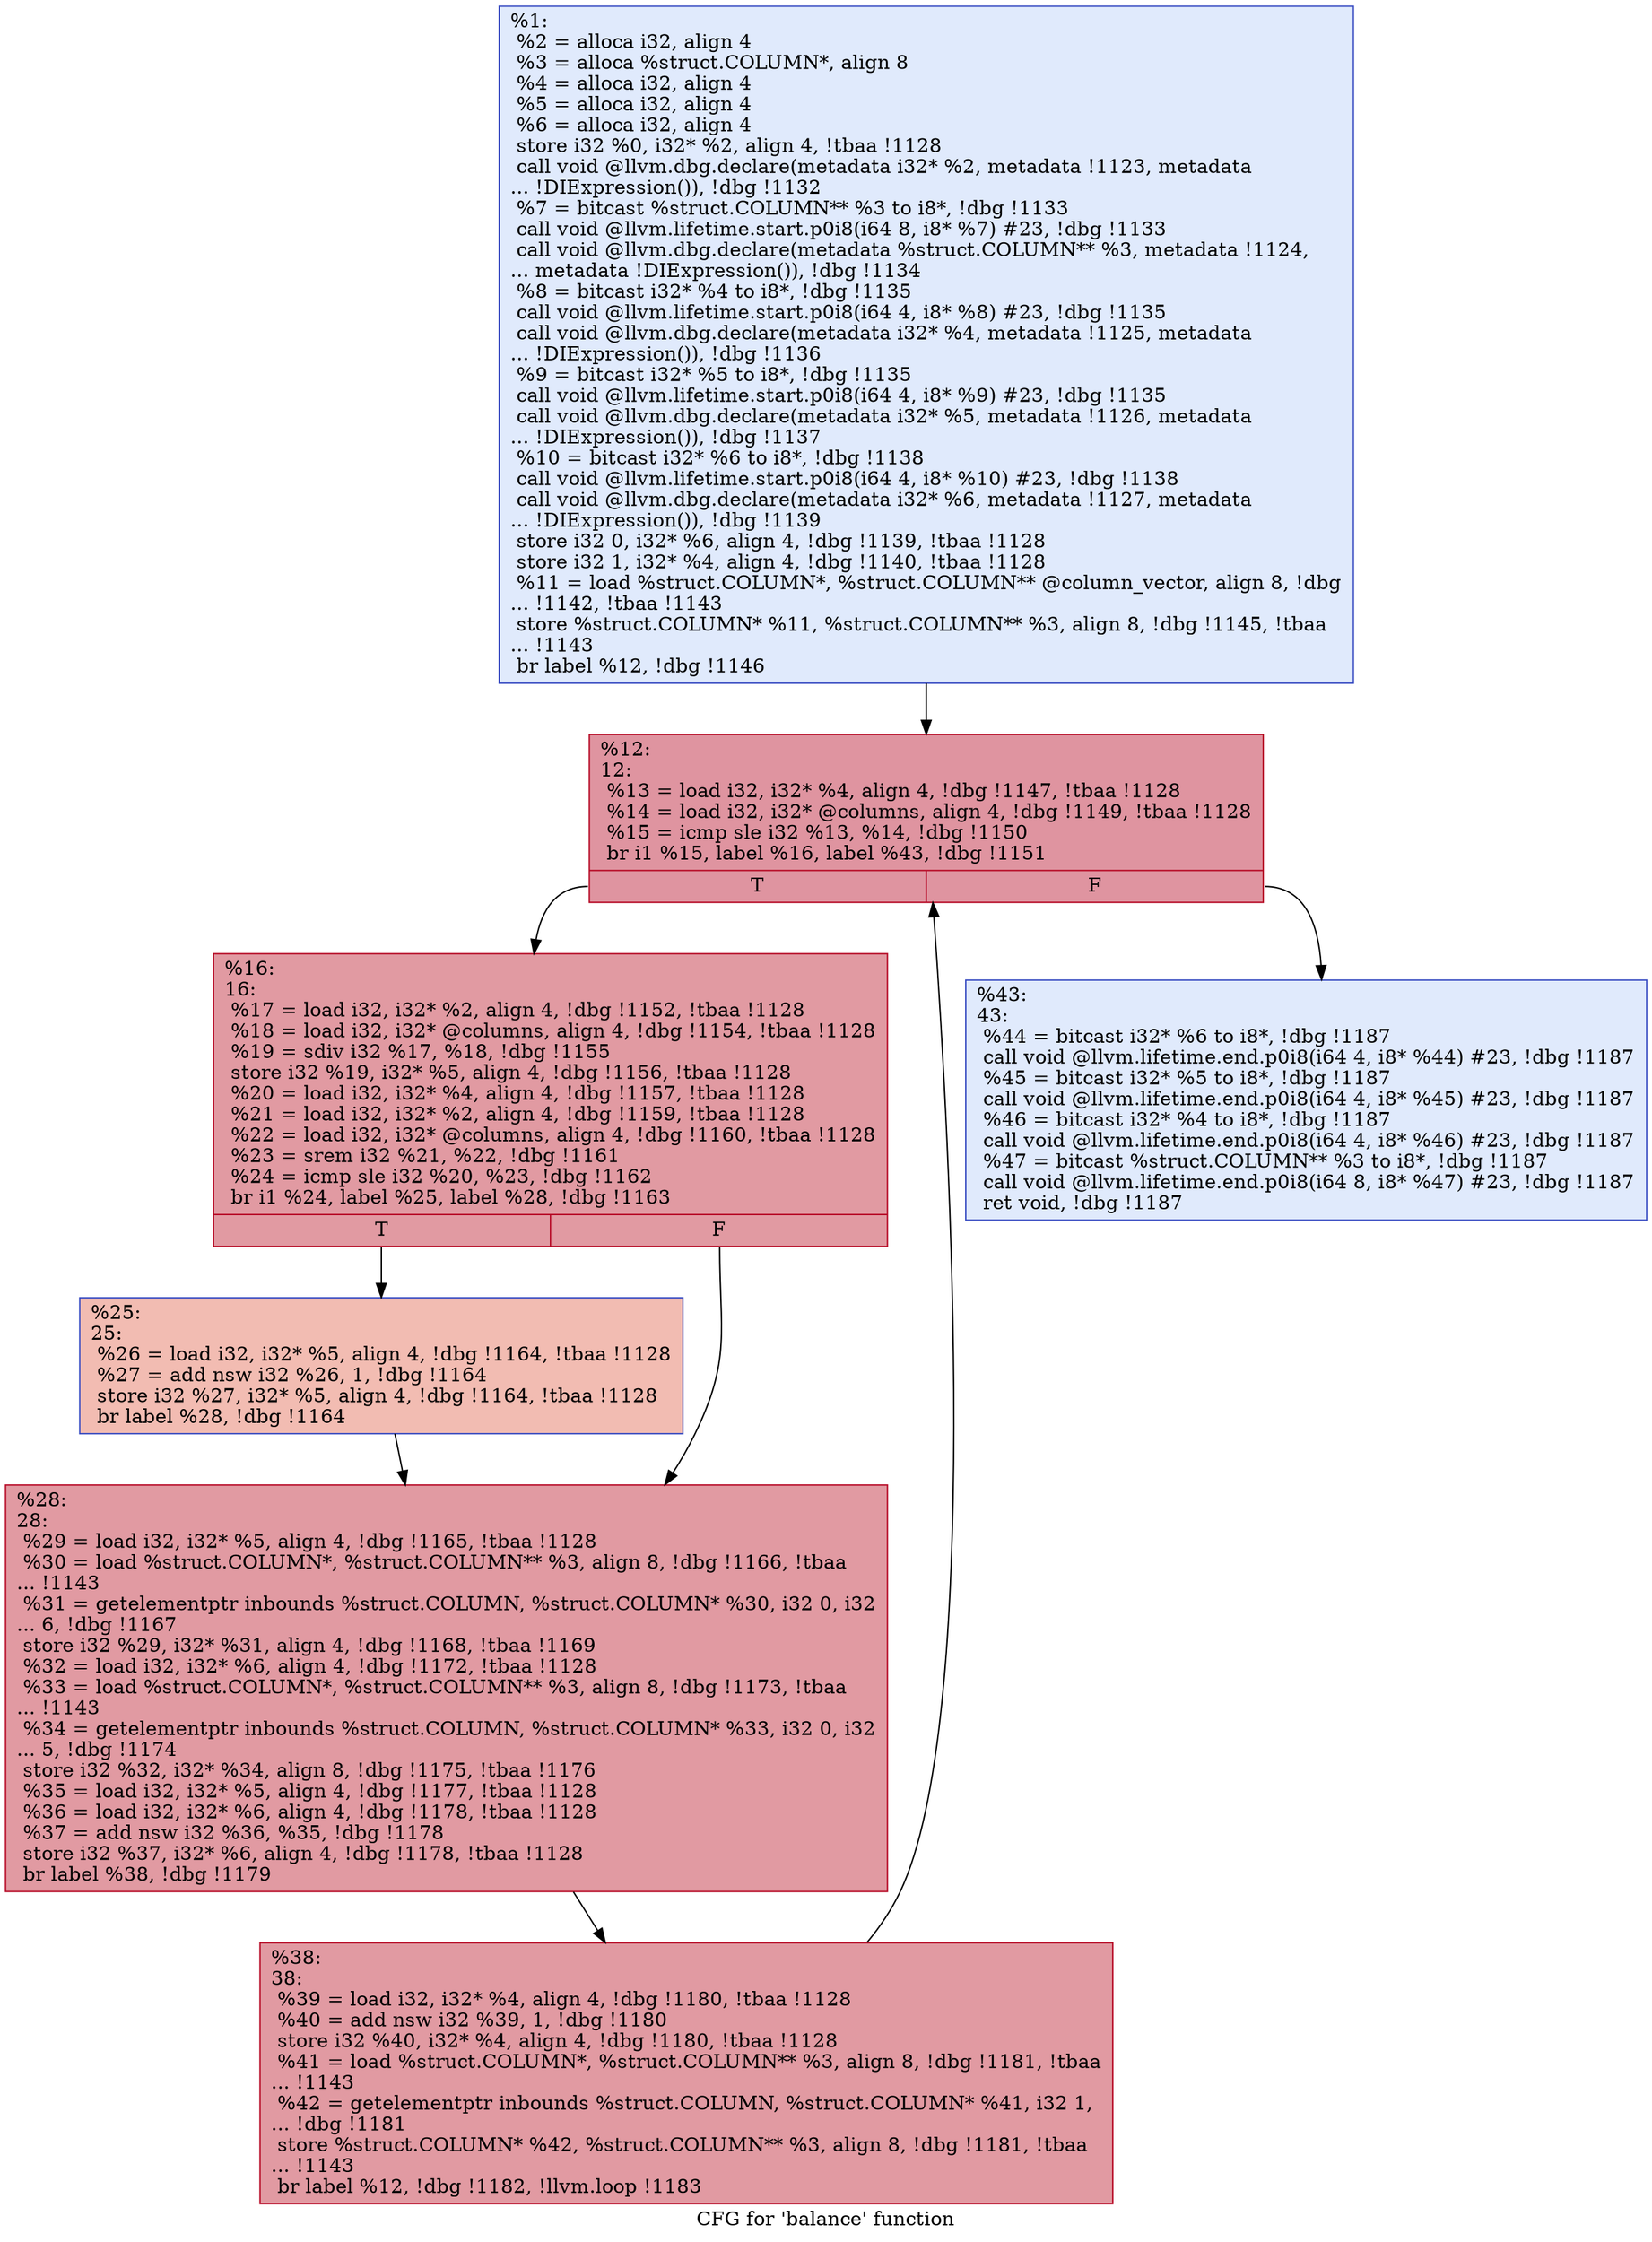 digraph "CFG for 'balance' function" {
	label="CFG for 'balance' function";

	Node0x155f4a0 [shape=record,color="#3d50c3ff", style=filled, fillcolor="#b9d0f970",label="{%1:\l  %2 = alloca i32, align 4\l  %3 = alloca %struct.COLUMN*, align 8\l  %4 = alloca i32, align 4\l  %5 = alloca i32, align 4\l  %6 = alloca i32, align 4\l  store i32 %0, i32* %2, align 4, !tbaa !1128\l  call void @llvm.dbg.declare(metadata i32* %2, metadata !1123, metadata\l... !DIExpression()), !dbg !1132\l  %7 = bitcast %struct.COLUMN** %3 to i8*, !dbg !1133\l  call void @llvm.lifetime.start.p0i8(i64 8, i8* %7) #23, !dbg !1133\l  call void @llvm.dbg.declare(metadata %struct.COLUMN** %3, metadata !1124,\l... metadata !DIExpression()), !dbg !1134\l  %8 = bitcast i32* %4 to i8*, !dbg !1135\l  call void @llvm.lifetime.start.p0i8(i64 4, i8* %8) #23, !dbg !1135\l  call void @llvm.dbg.declare(metadata i32* %4, metadata !1125, metadata\l... !DIExpression()), !dbg !1136\l  %9 = bitcast i32* %5 to i8*, !dbg !1135\l  call void @llvm.lifetime.start.p0i8(i64 4, i8* %9) #23, !dbg !1135\l  call void @llvm.dbg.declare(metadata i32* %5, metadata !1126, metadata\l... !DIExpression()), !dbg !1137\l  %10 = bitcast i32* %6 to i8*, !dbg !1138\l  call void @llvm.lifetime.start.p0i8(i64 4, i8* %10) #23, !dbg !1138\l  call void @llvm.dbg.declare(metadata i32* %6, metadata !1127, metadata\l... !DIExpression()), !dbg !1139\l  store i32 0, i32* %6, align 4, !dbg !1139, !tbaa !1128\l  store i32 1, i32* %4, align 4, !dbg !1140, !tbaa !1128\l  %11 = load %struct.COLUMN*, %struct.COLUMN** @column_vector, align 8, !dbg\l... !1142, !tbaa !1143\l  store %struct.COLUMN* %11, %struct.COLUMN** %3, align 8, !dbg !1145, !tbaa\l... !1143\l  br label %12, !dbg !1146\l}"];
	Node0x155f4a0 -> Node0x155f8b0;
	Node0x155f8b0 [shape=record,color="#b70d28ff", style=filled, fillcolor="#b70d2870",label="{%12:\l12:                                               \l  %13 = load i32, i32* %4, align 4, !dbg !1147, !tbaa !1128\l  %14 = load i32, i32* @columns, align 4, !dbg !1149, !tbaa !1128\l  %15 = icmp sle i32 %13, %14, !dbg !1150\l  br i1 %15, label %16, label %43, !dbg !1151\l|{<s0>T|<s1>F}}"];
	Node0x155f8b0:s0 -> Node0x155f900;
	Node0x155f8b0:s1 -> Node0x155fa40;
	Node0x155f900 [shape=record,color="#b70d28ff", style=filled, fillcolor="#bb1b2c70",label="{%16:\l16:                                               \l  %17 = load i32, i32* %2, align 4, !dbg !1152, !tbaa !1128\l  %18 = load i32, i32* @columns, align 4, !dbg !1154, !tbaa !1128\l  %19 = sdiv i32 %17, %18, !dbg !1155\l  store i32 %19, i32* %5, align 4, !dbg !1156, !tbaa !1128\l  %20 = load i32, i32* %4, align 4, !dbg !1157, !tbaa !1128\l  %21 = load i32, i32* %2, align 4, !dbg !1159, !tbaa !1128\l  %22 = load i32, i32* @columns, align 4, !dbg !1160, !tbaa !1128\l  %23 = srem i32 %21, %22, !dbg !1161\l  %24 = icmp sle i32 %20, %23, !dbg !1162\l  br i1 %24, label %25, label %28, !dbg !1163\l|{<s0>T|<s1>F}}"];
	Node0x155f900:s0 -> Node0x155f950;
	Node0x155f900:s1 -> Node0x155f9a0;
	Node0x155f950 [shape=record,color="#3d50c3ff", style=filled, fillcolor="#e1675170",label="{%25:\l25:                                               \l  %26 = load i32, i32* %5, align 4, !dbg !1164, !tbaa !1128\l  %27 = add nsw i32 %26, 1, !dbg !1164\l  store i32 %27, i32* %5, align 4, !dbg !1164, !tbaa !1128\l  br label %28, !dbg !1164\l}"];
	Node0x155f950 -> Node0x155f9a0;
	Node0x155f9a0 [shape=record,color="#b70d28ff", style=filled, fillcolor="#bb1b2c70",label="{%28:\l28:                                               \l  %29 = load i32, i32* %5, align 4, !dbg !1165, !tbaa !1128\l  %30 = load %struct.COLUMN*, %struct.COLUMN** %3, align 8, !dbg !1166, !tbaa\l... !1143\l  %31 = getelementptr inbounds %struct.COLUMN, %struct.COLUMN* %30, i32 0, i32\l... 6, !dbg !1167\l  store i32 %29, i32* %31, align 4, !dbg !1168, !tbaa !1169\l  %32 = load i32, i32* %6, align 4, !dbg !1172, !tbaa !1128\l  %33 = load %struct.COLUMN*, %struct.COLUMN** %3, align 8, !dbg !1173, !tbaa\l... !1143\l  %34 = getelementptr inbounds %struct.COLUMN, %struct.COLUMN* %33, i32 0, i32\l... 5, !dbg !1174\l  store i32 %32, i32* %34, align 8, !dbg !1175, !tbaa !1176\l  %35 = load i32, i32* %5, align 4, !dbg !1177, !tbaa !1128\l  %36 = load i32, i32* %6, align 4, !dbg !1178, !tbaa !1128\l  %37 = add nsw i32 %36, %35, !dbg !1178\l  store i32 %37, i32* %6, align 4, !dbg !1178, !tbaa !1128\l  br label %38, !dbg !1179\l}"];
	Node0x155f9a0 -> Node0x155f9f0;
	Node0x155f9f0 [shape=record,color="#b70d28ff", style=filled, fillcolor="#bb1b2c70",label="{%38:\l38:                                               \l  %39 = load i32, i32* %4, align 4, !dbg !1180, !tbaa !1128\l  %40 = add nsw i32 %39, 1, !dbg !1180\l  store i32 %40, i32* %4, align 4, !dbg !1180, !tbaa !1128\l  %41 = load %struct.COLUMN*, %struct.COLUMN** %3, align 8, !dbg !1181, !tbaa\l... !1143\l  %42 = getelementptr inbounds %struct.COLUMN, %struct.COLUMN* %41, i32 1,\l... !dbg !1181\l  store %struct.COLUMN* %42, %struct.COLUMN** %3, align 8, !dbg !1181, !tbaa\l... !1143\l  br label %12, !dbg !1182, !llvm.loop !1183\l}"];
	Node0x155f9f0 -> Node0x155f8b0;
	Node0x155fa40 [shape=record,color="#3d50c3ff", style=filled, fillcolor="#b9d0f970",label="{%43:\l43:                                               \l  %44 = bitcast i32* %6 to i8*, !dbg !1187\l  call void @llvm.lifetime.end.p0i8(i64 4, i8* %44) #23, !dbg !1187\l  %45 = bitcast i32* %5 to i8*, !dbg !1187\l  call void @llvm.lifetime.end.p0i8(i64 4, i8* %45) #23, !dbg !1187\l  %46 = bitcast i32* %4 to i8*, !dbg !1187\l  call void @llvm.lifetime.end.p0i8(i64 4, i8* %46) #23, !dbg !1187\l  %47 = bitcast %struct.COLUMN** %3 to i8*, !dbg !1187\l  call void @llvm.lifetime.end.p0i8(i64 8, i8* %47) #23, !dbg !1187\l  ret void, !dbg !1187\l}"];
}
